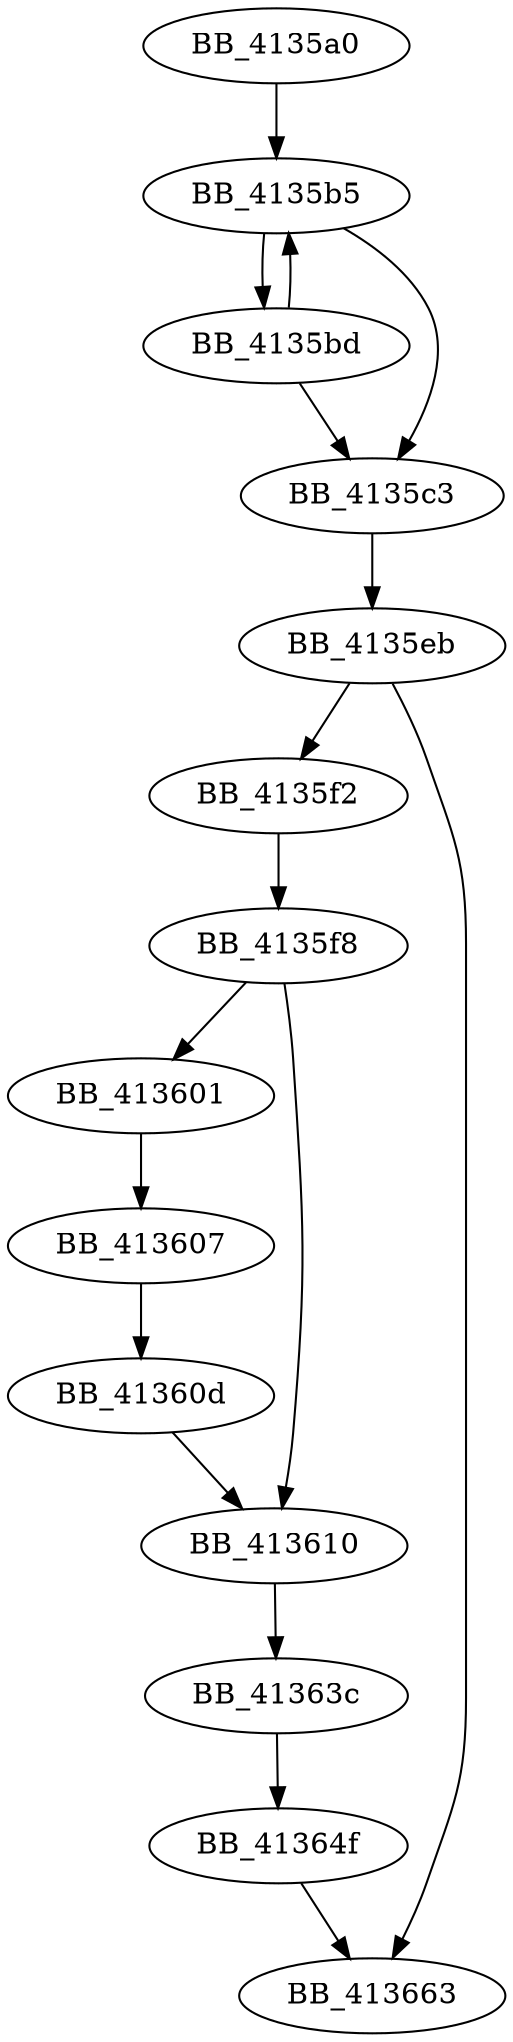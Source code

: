 DiGraph sub_4135A0{
BB_4135a0->BB_4135b5
BB_4135b5->BB_4135bd
BB_4135b5->BB_4135c3
BB_4135bd->BB_4135b5
BB_4135bd->BB_4135c3
BB_4135c3->BB_4135eb
BB_4135eb->BB_4135f2
BB_4135eb->BB_413663
BB_4135f2->BB_4135f8
BB_4135f8->BB_413601
BB_4135f8->BB_413610
BB_413601->BB_413607
BB_413607->BB_41360d
BB_41360d->BB_413610
BB_413610->BB_41363c
BB_41363c->BB_41364f
BB_41364f->BB_413663
}
